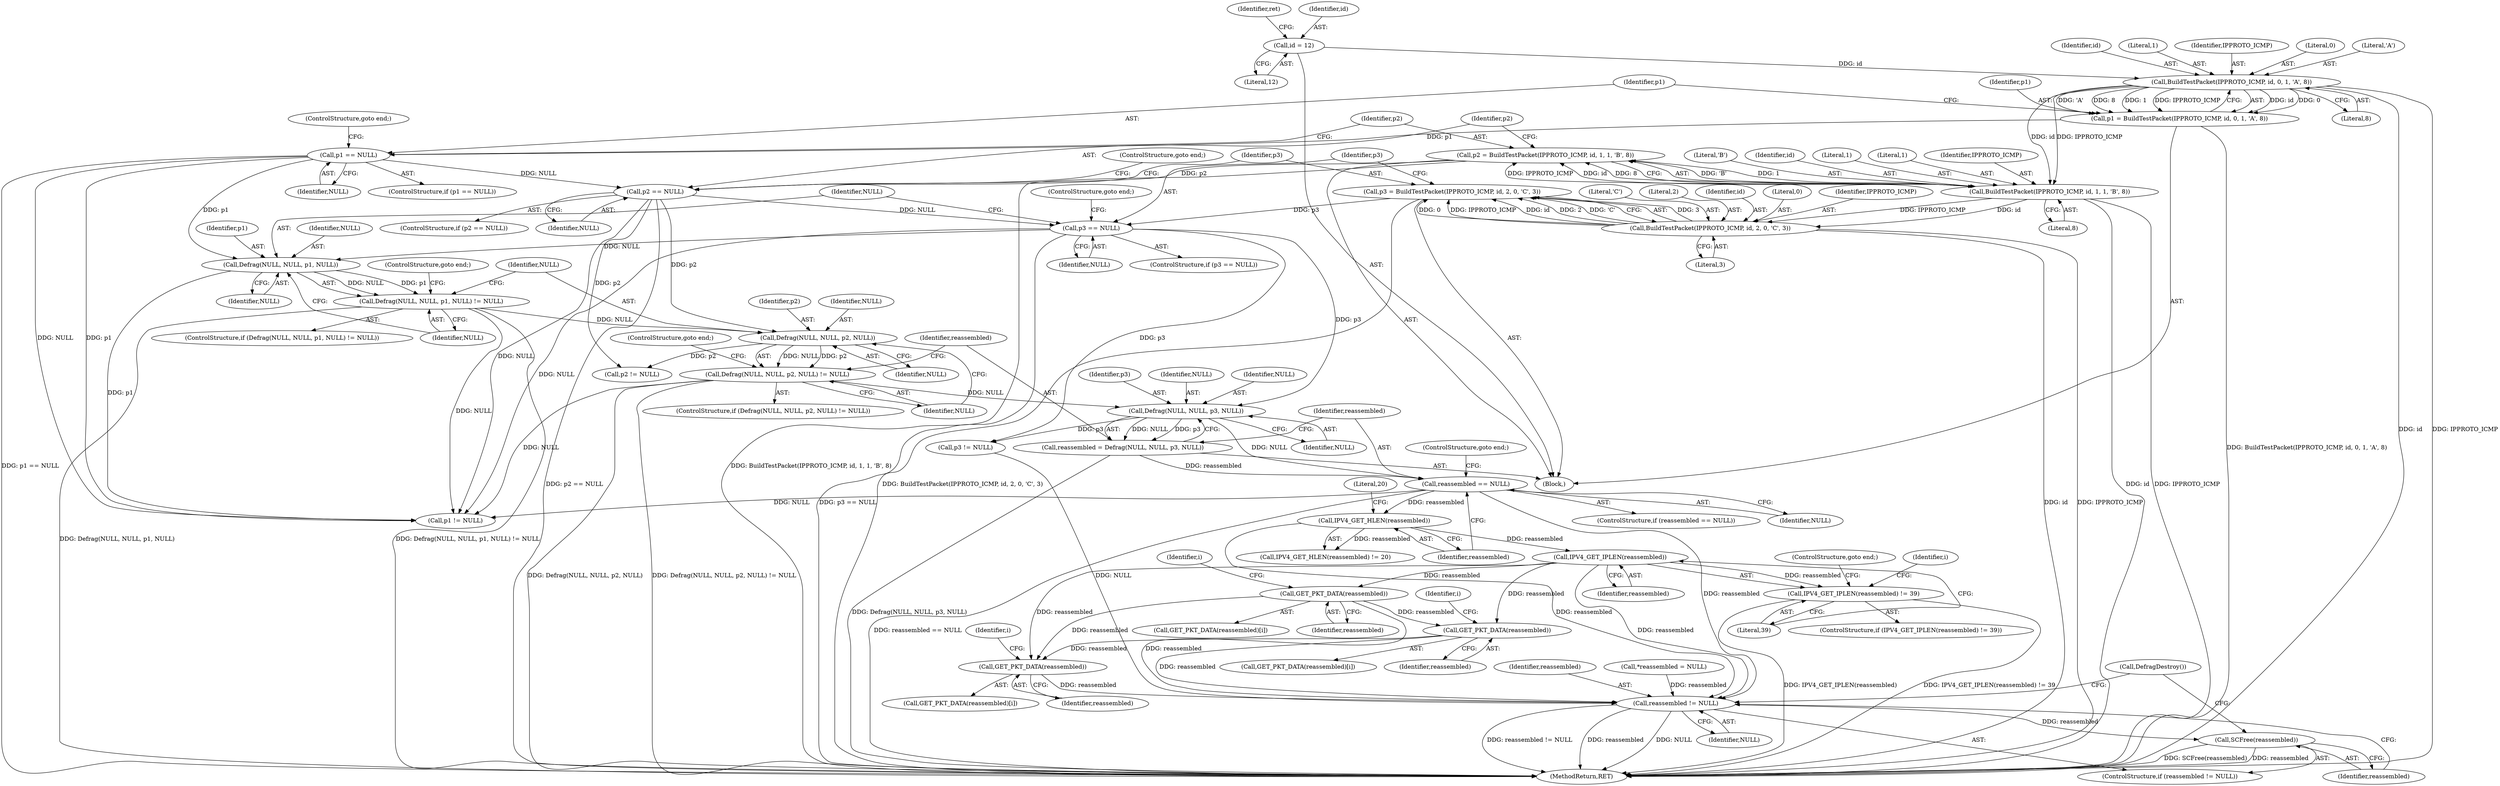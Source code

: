 digraph "0_suricata_4a04f814b15762eb446a5ead4d69d021512df6f8_4@pointer" {
"1000214" [label="(Call,IPV4_GET_IPLEN(reassembled))"];
"1000207" [label="(Call,IPV4_GET_HLEN(reassembled))"];
"1000200" [label="(Call,reassembled == NULL)"];
"1000192" [label="(Call,reassembled = Defrag(NULL, NULL, p3, NULL))"];
"1000194" [label="(Call,Defrag(NULL, NULL, p3, NULL))"];
"1000184" [label="(Call,Defrag(NULL, NULL, p2, NULL) != NULL)"];
"1000185" [label="(Call,Defrag(NULL, NULL, p2, NULL))"];
"1000175" [label="(Call,Defrag(NULL, NULL, p1, NULL) != NULL)"];
"1000176" [label="(Call,Defrag(NULL, NULL, p1, NULL))"];
"1000170" [label="(Call,p3 == NULL)"];
"1000160" [label="(Call,p3 = BuildTestPacket(IPPROTO_ICMP, id, 2, 0, 'C', 3))"];
"1000162" [label="(Call,BuildTestPacket(IPPROTO_ICMP, id, 2, 0, 'C', 3))"];
"1000148" [label="(Call,BuildTestPacket(IPPROTO_ICMP, id, 1, 1, 'B', 8))"];
"1000134" [label="(Call,BuildTestPacket(IPPROTO_ICMP, id, 0, 1, 'A', 8))"];
"1000123" [label="(Call,id = 12)"];
"1000156" [label="(Call,p2 == NULL)"];
"1000146" [label="(Call,p2 = BuildTestPacket(IPPROTO_ICMP, id, 1, 1, 'B', 8))"];
"1000142" [label="(Call,p1 == NULL)"];
"1000132" [label="(Call,p1 = BuildTestPacket(IPPROTO_ICMP, id, 0, 1, 'A', 8))"];
"1000213" [label="(Call,IPV4_GET_IPLEN(reassembled) != 39)"];
"1000234" [label="(Call,GET_PKT_DATA(reassembled))"];
"1000255" [label="(Call,GET_PKT_DATA(reassembled))"];
"1000276" [label="(Call,GET_PKT_DATA(reassembled))"];
"1000304" [label="(Call,reassembled != NULL)"];
"1000307" [label="(Call,SCFree(reassembled))"];
"1000189" [label="(Identifier,NULL)"];
"1000308" [label="(Identifier,reassembled)"];
"1000199" [label="(ControlStructure,if (reassembled == NULL))"];
"1000235" [label="(Identifier,reassembled)"];
"1000197" [label="(Identifier,p3)"];
"1000298" [label="(Call,p3 != NULL)"];
"1000286" [label="(Call,p1 != NULL)"];
"1000180" [label="(Identifier,NULL)"];
"1000207" [label="(Call,IPV4_GET_HLEN(reassembled))"];
"1000191" [label="(ControlStructure,goto end;)"];
"1000304" [label="(Call,reassembled != NULL)"];
"1000254" [label="(Call,GET_PKT_DATA(reassembled)[i])"];
"1000137" [label="(Literal,0)"];
"1000176" [label="(Call,Defrag(NULL, NULL, p1, NULL))"];
"1000187" [label="(Identifier,NULL)"];
"1000175" [label="(Call,Defrag(NULL, NULL, p1, NULL) != NULL)"];
"1000161" [label="(Identifier,p3)"];
"1000158" [label="(Identifier,NULL)"];
"1000218" [label="(ControlStructure,goto end;)"];
"1000134" [label="(Call,BuildTestPacket(IPPROTO_ICMP, id, 0, 1, 'A', 8))"];
"1000139" [label="(Literal,'A')"];
"1000154" [label="(Literal,8)"];
"1000162" [label="(Call,BuildTestPacket(IPPROTO_ICMP, id, 2, 0, 'C', 3))"];
"1000309" [label="(Call,DefragDestroy())"];
"1000153" [label="(Literal,'B')"];
"1000188" [label="(Identifier,p2)"];
"1000307" [label="(Call,SCFree(reassembled))"];
"1000206" [label="(Call,IPV4_GET_HLEN(reassembled) != 20)"];
"1000277" [label="(Identifier,reassembled)"];
"1000125" [label="(Literal,12)"];
"1000204" [label="(ControlStructure,goto end;)"];
"1000182" [label="(ControlStructure,goto end;)"];
"1000179" [label="(Identifier,p1)"];
"1000136" [label="(Identifier,id)"];
"1000144" [label="(Identifier,NULL)"];
"1000275" [label="(Call,GET_PKT_DATA(reassembled)[i])"];
"1000212" [label="(ControlStructure,if (IPV4_GET_IPLEN(reassembled) != 39))"];
"1000174" [label="(ControlStructure,if (Defrag(NULL, NULL, p1, NULL) != NULL))"];
"1000256" [label="(Identifier,reassembled)"];
"1000236" [label="(Identifier,i)"];
"1000178" [label="(Identifier,NULL)"];
"1000255" [label="(Call,GET_PKT_DATA(reassembled))"];
"1000173" [label="(ControlStructure,goto end;)"];
"1000147" [label="(Identifier,p2)"];
"1000150" [label="(Identifier,id)"];
"1000216" [label="(Literal,39)"];
"1000200" [label="(Call,reassembled == NULL)"];
"1000159" [label="(ControlStructure,goto end;)"];
"1000165" [label="(Literal,2)"];
"1000172" [label="(Identifier,NULL)"];
"1000201" [label="(Identifier,reassembled)"];
"1000234" [label="(Call,GET_PKT_DATA(reassembled))"];
"1000209" [label="(Literal,20)"];
"1000169" [label="(ControlStructure,if (p3 == NULL))"];
"1000164" [label="(Identifier,id)"];
"1000160" [label="(Call,p3 = BuildTestPacket(IPPROTO_ICMP, id, 2, 0, 'C', 3))"];
"1000143" [label="(Identifier,p1)"];
"1000132" [label="(Call,p1 = BuildTestPacket(IPPROTO_ICMP, id, 0, 1, 'A', 8))"];
"1000105" [label="(Block,)"];
"1000140" [label="(Literal,8)"];
"1000292" [label="(Call,p2 != NULL)"];
"1000184" [label="(Call,Defrag(NULL, NULL, p2, NULL) != NULL)"];
"1000312" [label="(MethodReturn,RET)"];
"1000142" [label="(Call,p1 == NULL)"];
"1000151" [label="(Literal,1)"];
"1000221" [label="(Identifier,i)"];
"1000166" [label="(Literal,0)"];
"1000133" [label="(Identifier,p1)"];
"1000141" [label="(ControlStructure,if (p1 == NULL))"];
"1000193" [label="(Identifier,reassembled)"];
"1000276" [label="(Call,GET_PKT_DATA(reassembled))"];
"1000129" [label="(Identifier,ret)"];
"1000190" [label="(Identifier,NULL)"];
"1000186" [label="(Identifier,NULL)"];
"1000208" [label="(Identifier,reassembled)"];
"1000156" [label="(Call,p2 == NULL)"];
"1000257" [label="(Identifier,i)"];
"1000198" [label="(Identifier,NULL)"];
"1000192" [label="(Call,reassembled = Defrag(NULL, NULL, p3, NULL))"];
"1000183" [label="(ControlStructure,if (Defrag(NULL, NULL, p2, NULL) != NULL))"];
"1000195" [label="(Identifier,NULL)"];
"1000214" [label="(Call,IPV4_GET_IPLEN(reassembled))"];
"1000185" [label="(Call,Defrag(NULL, NULL, p2, NULL))"];
"1000177" [label="(Identifier,NULL)"];
"1000233" [label="(Call,GET_PKT_DATA(reassembled)[i])"];
"1000155" [label="(ControlStructure,if (p2 == NULL))"];
"1000202" [label="(Identifier,NULL)"];
"1000171" [label="(Identifier,p3)"];
"1000146" [label="(Call,p2 = BuildTestPacket(IPPROTO_ICMP, id, 1, 1, 'B', 8))"];
"1000305" [label="(Identifier,reassembled)"];
"1000138" [label="(Literal,1)"];
"1000170" [label="(Call,p3 == NULL)"];
"1000145" [label="(ControlStructure,goto end;)"];
"1000163" [label="(Identifier,IPPROTO_ICMP)"];
"1000303" [label="(ControlStructure,if (reassembled != NULL))"];
"1000157" [label="(Identifier,p2)"];
"1000278" [label="(Identifier,i)"];
"1000167" [label="(Literal,'C')"];
"1000194" [label="(Call,Defrag(NULL, NULL, p3, NULL))"];
"1000196" [label="(Identifier,NULL)"];
"1000119" [label="(Call,*reassembled = NULL)"];
"1000124" [label="(Identifier,id)"];
"1000213" [label="(Call,IPV4_GET_IPLEN(reassembled) != 39)"];
"1000135" [label="(Identifier,IPPROTO_ICMP)"];
"1000123" [label="(Call,id = 12)"];
"1000168" [label="(Literal,3)"];
"1000152" [label="(Literal,1)"];
"1000306" [label="(Identifier,NULL)"];
"1000149" [label="(Identifier,IPPROTO_ICMP)"];
"1000181" [label="(Identifier,NULL)"];
"1000148" [label="(Call,BuildTestPacket(IPPROTO_ICMP, id, 1, 1, 'B', 8))"];
"1000215" [label="(Identifier,reassembled)"];
"1000214" -> "1000213"  [label="AST: "];
"1000214" -> "1000215"  [label="CFG: "];
"1000215" -> "1000214"  [label="AST: "];
"1000216" -> "1000214"  [label="CFG: "];
"1000214" -> "1000213"  [label="DDG: reassembled"];
"1000207" -> "1000214"  [label="DDG: reassembled"];
"1000214" -> "1000234"  [label="DDG: reassembled"];
"1000214" -> "1000255"  [label="DDG: reassembled"];
"1000214" -> "1000276"  [label="DDG: reassembled"];
"1000214" -> "1000304"  [label="DDG: reassembled"];
"1000207" -> "1000206"  [label="AST: "];
"1000207" -> "1000208"  [label="CFG: "];
"1000208" -> "1000207"  [label="AST: "];
"1000209" -> "1000207"  [label="CFG: "];
"1000207" -> "1000206"  [label="DDG: reassembled"];
"1000200" -> "1000207"  [label="DDG: reassembled"];
"1000207" -> "1000304"  [label="DDG: reassembled"];
"1000200" -> "1000199"  [label="AST: "];
"1000200" -> "1000202"  [label="CFG: "];
"1000201" -> "1000200"  [label="AST: "];
"1000202" -> "1000200"  [label="AST: "];
"1000204" -> "1000200"  [label="CFG: "];
"1000208" -> "1000200"  [label="CFG: "];
"1000200" -> "1000312"  [label="DDG: reassembled == NULL"];
"1000192" -> "1000200"  [label="DDG: reassembled"];
"1000194" -> "1000200"  [label="DDG: NULL"];
"1000200" -> "1000286"  [label="DDG: NULL"];
"1000200" -> "1000304"  [label="DDG: reassembled"];
"1000192" -> "1000105"  [label="AST: "];
"1000192" -> "1000194"  [label="CFG: "];
"1000193" -> "1000192"  [label="AST: "];
"1000194" -> "1000192"  [label="AST: "];
"1000201" -> "1000192"  [label="CFG: "];
"1000192" -> "1000312"  [label="DDG: Defrag(NULL, NULL, p3, NULL)"];
"1000194" -> "1000192"  [label="DDG: NULL"];
"1000194" -> "1000192"  [label="DDG: p3"];
"1000194" -> "1000198"  [label="CFG: "];
"1000195" -> "1000194"  [label="AST: "];
"1000196" -> "1000194"  [label="AST: "];
"1000197" -> "1000194"  [label="AST: "];
"1000198" -> "1000194"  [label="AST: "];
"1000184" -> "1000194"  [label="DDG: NULL"];
"1000170" -> "1000194"  [label="DDG: p3"];
"1000194" -> "1000298"  [label="DDG: p3"];
"1000184" -> "1000183"  [label="AST: "];
"1000184" -> "1000190"  [label="CFG: "];
"1000185" -> "1000184"  [label="AST: "];
"1000190" -> "1000184"  [label="AST: "];
"1000191" -> "1000184"  [label="CFG: "];
"1000193" -> "1000184"  [label="CFG: "];
"1000184" -> "1000312"  [label="DDG: Defrag(NULL, NULL, p2, NULL)"];
"1000184" -> "1000312"  [label="DDG: Defrag(NULL, NULL, p2, NULL) != NULL"];
"1000185" -> "1000184"  [label="DDG: NULL"];
"1000185" -> "1000184"  [label="DDG: p2"];
"1000184" -> "1000286"  [label="DDG: NULL"];
"1000185" -> "1000189"  [label="CFG: "];
"1000186" -> "1000185"  [label="AST: "];
"1000187" -> "1000185"  [label="AST: "];
"1000188" -> "1000185"  [label="AST: "];
"1000189" -> "1000185"  [label="AST: "];
"1000190" -> "1000185"  [label="CFG: "];
"1000175" -> "1000185"  [label="DDG: NULL"];
"1000156" -> "1000185"  [label="DDG: p2"];
"1000185" -> "1000292"  [label="DDG: p2"];
"1000175" -> "1000174"  [label="AST: "];
"1000175" -> "1000181"  [label="CFG: "];
"1000176" -> "1000175"  [label="AST: "];
"1000181" -> "1000175"  [label="AST: "];
"1000182" -> "1000175"  [label="CFG: "];
"1000186" -> "1000175"  [label="CFG: "];
"1000175" -> "1000312"  [label="DDG: Defrag(NULL, NULL, p1, NULL)"];
"1000175" -> "1000312"  [label="DDG: Defrag(NULL, NULL, p1, NULL) != NULL"];
"1000176" -> "1000175"  [label="DDG: NULL"];
"1000176" -> "1000175"  [label="DDG: p1"];
"1000175" -> "1000286"  [label="DDG: NULL"];
"1000176" -> "1000180"  [label="CFG: "];
"1000177" -> "1000176"  [label="AST: "];
"1000178" -> "1000176"  [label="AST: "];
"1000179" -> "1000176"  [label="AST: "];
"1000180" -> "1000176"  [label="AST: "];
"1000181" -> "1000176"  [label="CFG: "];
"1000170" -> "1000176"  [label="DDG: NULL"];
"1000142" -> "1000176"  [label="DDG: p1"];
"1000176" -> "1000286"  [label="DDG: p1"];
"1000170" -> "1000169"  [label="AST: "];
"1000170" -> "1000172"  [label="CFG: "];
"1000171" -> "1000170"  [label="AST: "];
"1000172" -> "1000170"  [label="AST: "];
"1000173" -> "1000170"  [label="CFG: "];
"1000177" -> "1000170"  [label="CFG: "];
"1000170" -> "1000312"  [label="DDG: p3 == NULL"];
"1000160" -> "1000170"  [label="DDG: p3"];
"1000156" -> "1000170"  [label="DDG: NULL"];
"1000170" -> "1000286"  [label="DDG: NULL"];
"1000170" -> "1000298"  [label="DDG: p3"];
"1000160" -> "1000105"  [label="AST: "];
"1000160" -> "1000162"  [label="CFG: "];
"1000161" -> "1000160"  [label="AST: "];
"1000162" -> "1000160"  [label="AST: "];
"1000171" -> "1000160"  [label="CFG: "];
"1000160" -> "1000312"  [label="DDG: BuildTestPacket(IPPROTO_ICMP, id, 2, 0, 'C', 3)"];
"1000162" -> "1000160"  [label="DDG: 3"];
"1000162" -> "1000160"  [label="DDG: 0"];
"1000162" -> "1000160"  [label="DDG: IPPROTO_ICMP"];
"1000162" -> "1000160"  [label="DDG: id"];
"1000162" -> "1000160"  [label="DDG: 2"];
"1000162" -> "1000160"  [label="DDG: 'C'"];
"1000162" -> "1000168"  [label="CFG: "];
"1000163" -> "1000162"  [label="AST: "];
"1000164" -> "1000162"  [label="AST: "];
"1000165" -> "1000162"  [label="AST: "];
"1000166" -> "1000162"  [label="AST: "];
"1000167" -> "1000162"  [label="AST: "];
"1000168" -> "1000162"  [label="AST: "];
"1000162" -> "1000312"  [label="DDG: id"];
"1000162" -> "1000312"  [label="DDG: IPPROTO_ICMP"];
"1000148" -> "1000162"  [label="DDG: IPPROTO_ICMP"];
"1000148" -> "1000162"  [label="DDG: id"];
"1000148" -> "1000146"  [label="AST: "];
"1000148" -> "1000154"  [label="CFG: "];
"1000149" -> "1000148"  [label="AST: "];
"1000150" -> "1000148"  [label="AST: "];
"1000151" -> "1000148"  [label="AST: "];
"1000152" -> "1000148"  [label="AST: "];
"1000153" -> "1000148"  [label="AST: "];
"1000154" -> "1000148"  [label="AST: "];
"1000146" -> "1000148"  [label="CFG: "];
"1000148" -> "1000312"  [label="DDG: IPPROTO_ICMP"];
"1000148" -> "1000312"  [label="DDG: id"];
"1000148" -> "1000146"  [label="DDG: 'B'"];
"1000148" -> "1000146"  [label="DDG: 1"];
"1000148" -> "1000146"  [label="DDG: IPPROTO_ICMP"];
"1000148" -> "1000146"  [label="DDG: id"];
"1000148" -> "1000146"  [label="DDG: 8"];
"1000134" -> "1000148"  [label="DDG: IPPROTO_ICMP"];
"1000134" -> "1000148"  [label="DDG: id"];
"1000134" -> "1000132"  [label="AST: "];
"1000134" -> "1000140"  [label="CFG: "];
"1000135" -> "1000134"  [label="AST: "];
"1000136" -> "1000134"  [label="AST: "];
"1000137" -> "1000134"  [label="AST: "];
"1000138" -> "1000134"  [label="AST: "];
"1000139" -> "1000134"  [label="AST: "];
"1000140" -> "1000134"  [label="AST: "];
"1000132" -> "1000134"  [label="CFG: "];
"1000134" -> "1000312"  [label="DDG: IPPROTO_ICMP"];
"1000134" -> "1000312"  [label="DDG: id"];
"1000134" -> "1000132"  [label="DDG: id"];
"1000134" -> "1000132"  [label="DDG: 0"];
"1000134" -> "1000132"  [label="DDG: 'A'"];
"1000134" -> "1000132"  [label="DDG: 8"];
"1000134" -> "1000132"  [label="DDG: 1"];
"1000134" -> "1000132"  [label="DDG: IPPROTO_ICMP"];
"1000123" -> "1000134"  [label="DDG: id"];
"1000123" -> "1000105"  [label="AST: "];
"1000123" -> "1000125"  [label="CFG: "];
"1000124" -> "1000123"  [label="AST: "];
"1000125" -> "1000123"  [label="AST: "];
"1000129" -> "1000123"  [label="CFG: "];
"1000156" -> "1000155"  [label="AST: "];
"1000156" -> "1000158"  [label="CFG: "];
"1000157" -> "1000156"  [label="AST: "];
"1000158" -> "1000156"  [label="AST: "];
"1000159" -> "1000156"  [label="CFG: "];
"1000161" -> "1000156"  [label="CFG: "];
"1000156" -> "1000312"  [label="DDG: p2 == NULL"];
"1000146" -> "1000156"  [label="DDG: p2"];
"1000142" -> "1000156"  [label="DDG: NULL"];
"1000156" -> "1000286"  [label="DDG: NULL"];
"1000156" -> "1000292"  [label="DDG: p2"];
"1000146" -> "1000105"  [label="AST: "];
"1000147" -> "1000146"  [label="AST: "];
"1000157" -> "1000146"  [label="CFG: "];
"1000146" -> "1000312"  [label="DDG: BuildTestPacket(IPPROTO_ICMP, id, 1, 1, 'B', 8)"];
"1000142" -> "1000141"  [label="AST: "];
"1000142" -> "1000144"  [label="CFG: "];
"1000143" -> "1000142"  [label="AST: "];
"1000144" -> "1000142"  [label="AST: "];
"1000145" -> "1000142"  [label="CFG: "];
"1000147" -> "1000142"  [label="CFG: "];
"1000142" -> "1000312"  [label="DDG: p1 == NULL"];
"1000132" -> "1000142"  [label="DDG: p1"];
"1000142" -> "1000286"  [label="DDG: p1"];
"1000142" -> "1000286"  [label="DDG: NULL"];
"1000132" -> "1000105"  [label="AST: "];
"1000133" -> "1000132"  [label="AST: "];
"1000143" -> "1000132"  [label="CFG: "];
"1000132" -> "1000312"  [label="DDG: BuildTestPacket(IPPROTO_ICMP, id, 0, 1, 'A', 8)"];
"1000213" -> "1000212"  [label="AST: "];
"1000213" -> "1000216"  [label="CFG: "];
"1000216" -> "1000213"  [label="AST: "];
"1000218" -> "1000213"  [label="CFG: "];
"1000221" -> "1000213"  [label="CFG: "];
"1000213" -> "1000312"  [label="DDG: IPV4_GET_IPLEN(reassembled)"];
"1000213" -> "1000312"  [label="DDG: IPV4_GET_IPLEN(reassembled) != 39"];
"1000234" -> "1000233"  [label="AST: "];
"1000234" -> "1000235"  [label="CFG: "];
"1000235" -> "1000234"  [label="AST: "];
"1000236" -> "1000234"  [label="CFG: "];
"1000234" -> "1000255"  [label="DDG: reassembled"];
"1000234" -> "1000276"  [label="DDG: reassembled"];
"1000234" -> "1000304"  [label="DDG: reassembled"];
"1000255" -> "1000254"  [label="AST: "];
"1000255" -> "1000256"  [label="CFG: "];
"1000256" -> "1000255"  [label="AST: "];
"1000257" -> "1000255"  [label="CFG: "];
"1000255" -> "1000276"  [label="DDG: reassembled"];
"1000255" -> "1000304"  [label="DDG: reassembled"];
"1000276" -> "1000275"  [label="AST: "];
"1000276" -> "1000277"  [label="CFG: "];
"1000277" -> "1000276"  [label="AST: "];
"1000278" -> "1000276"  [label="CFG: "];
"1000276" -> "1000304"  [label="DDG: reassembled"];
"1000304" -> "1000303"  [label="AST: "];
"1000304" -> "1000306"  [label="CFG: "];
"1000305" -> "1000304"  [label="AST: "];
"1000306" -> "1000304"  [label="AST: "];
"1000308" -> "1000304"  [label="CFG: "];
"1000309" -> "1000304"  [label="CFG: "];
"1000304" -> "1000312"  [label="DDG: reassembled != NULL"];
"1000304" -> "1000312"  [label="DDG: reassembled"];
"1000304" -> "1000312"  [label="DDG: NULL"];
"1000119" -> "1000304"  [label="DDG: reassembled"];
"1000298" -> "1000304"  [label="DDG: NULL"];
"1000304" -> "1000307"  [label="DDG: reassembled"];
"1000307" -> "1000303"  [label="AST: "];
"1000307" -> "1000308"  [label="CFG: "];
"1000308" -> "1000307"  [label="AST: "];
"1000309" -> "1000307"  [label="CFG: "];
"1000307" -> "1000312"  [label="DDG: SCFree(reassembled)"];
"1000307" -> "1000312"  [label="DDG: reassembled"];
}
